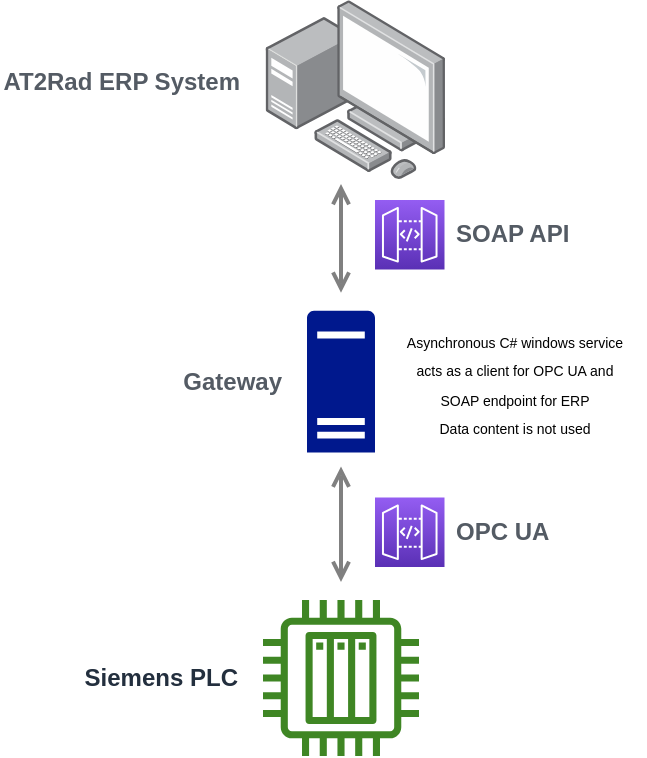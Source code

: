 <mxfile version="20.2.2" type="github">
  <diagram id="Ht1M8jgEwFfnCIfOTk4-" name="Page-1">
    <mxGraphModel dx="813" dy="435" grid="1" gridSize="10" guides="1" tooltips="1" connect="1" arrows="1" fold="1" page="1" pageScale="1" pageWidth="1169" pageHeight="827" math="0" shadow="0">
      <root>
        <mxCell id="0" />
        <mxCell id="1" parent="0" />
        <mxCell id="UEzPUAAOIrF-is8g5C7q-128" style="edgeStyle=orthogonalEdgeStyle;rounded=0;orthogonalLoop=1;jettySize=auto;html=1;startArrow=open;startFill=0;endArrow=open;endFill=0;strokeWidth=2;strokeColor=#808080;entryX=0.5;entryY=0;entryDx=0;entryDy=0;entryPerimeter=0;" parent="1" edge="1">
          <mxGeometry relative="1" as="geometry">
            <Array as="points" />
            <mxPoint x="408.5" y="276.41" as="targetPoint" />
            <mxPoint x="408.5" y="221.937" as="sourcePoint" />
          </mxGeometry>
        </mxCell>
        <mxCell id="_8wMgT94-2q7rvWga1ed-14" value="&lt;b&gt;Gateway&lt;/b&gt;" style="sketch=0;aspect=fixed;pointerEvents=1;shadow=0;dashed=0;html=1;strokeColor=none;labelPosition=left;verticalLabelPosition=middle;verticalAlign=middle;align=right;fillColor=#00188D;shape=mxgraph.mscae.enterprise.server_generic;spacingLeft=4;fontColor=#545B64;spacingRight=12;" parent="1" vertex="1">
          <mxGeometry x="391.5" y="285.41" width="34" height="70.83" as="geometry" />
        </mxCell>
        <mxCell id="_8wMgT94-2q7rvWga1ed-30" style="edgeStyle=orthogonalEdgeStyle;rounded=0;orthogonalLoop=1;jettySize=auto;html=1;startArrow=open;startFill=0;endArrow=open;endFill=0;strokeWidth=2;strokeColor=#808080;exitX=0.5;exitY=1;exitDx=0;exitDy=0;exitPerimeter=0;entryX=0.5;entryY=0;entryDx=0;entryDy=0;entryPerimeter=0;" parent="1" edge="1">
          <mxGeometry relative="1" as="geometry">
            <Array as="points">
              <mxPoint x="409" y="387" />
              <mxPoint x="409" y="387" />
            </Array>
            <mxPoint x="408.5" y="363.24" as="sourcePoint" />
            <mxPoint x="408.5" y="421" as="targetPoint" />
          </mxGeometry>
        </mxCell>
        <mxCell id="_8wMgT94-2q7rvWga1ed-32" value="SOAP API" style="outlineConnect=0;fontColor=#545B64;gradientColor=#945DF2;gradientDirection=north;fillColor=#5A30B5;strokeColor=#ffffff;dashed=0;verticalLabelPosition=middle;verticalAlign=middle;align=left;html=1;fontSize=12;fontStyle=1;aspect=fixed;shape=mxgraph.aws4.resourceIcon;resIcon=mxgraph.aws4.api_gateway;labelBackgroundColor=#ffffff;labelPosition=right;spacingRight=12;spacingLeft=4;" parent="1" vertex="1">
          <mxGeometry x="425.5" y="230" width="34.75" height="34.75" as="geometry" />
        </mxCell>
        <mxCell id="_8wMgT94-2q7rvWga1ed-37" value="OPC UA" style="outlineConnect=0;fontColor=#545B64;gradientColor=#945DF2;gradientDirection=north;fillColor=#5A30B5;strokeColor=#ffffff;dashed=0;verticalLabelPosition=middle;verticalAlign=middle;align=left;html=1;fontSize=12;fontStyle=1;aspect=fixed;shape=mxgraph.aws4.resourceIcon;resIcon=mxgraph.aws4.api_gateway;labelBackgroundColor=#ffffff;labelPosition=right;spacingRight=12;spacingLeft=4;" parent="1" vertex="1">
          <mxGeometry x="425.5" y="378.75" width="34.75" height="34.75" as="geometry" />
        </mxCell>
        <mxCell id="mWZu2PUPvJXcQn3sblA--3" value="&lt;span style=&quot;font-size: 7px;&quot;&gt;Asynchronous C# windows service&lt;br&gt;acts as a client for OPC UA and&lt;br&gt;SOAP endpoint for ERP&lt;br&gt;Data content is not used&lt;br&gt;&lt;/span&gt;" style="text;html=1;align=center;verticalAlign=middle;resizable=0;points=[];autosize=1;strokeColor=none;fillColor=none;" parent="1" vertex="1">
          <mxGeometry x="430" y="285.83" width="130" height="70" as="geometry" />
        </mxCell>
        <mxCell id="mWZu2PUPvJXcQn3sblA--5" value="&#xa;&lt;span style=&quot;color: rgb(84, 91, 100); font-family: Helvetica; font-size: 12px; font-style: normal; font-variant-ligatures: normal; font-variant-caps: normal; font-weight: 700; letter-spacing: normal; orphans: 2; text-align: right; text-indent: 0px; text-transform: none; widows: 2; word-spacing: 0px; -webkit-text-stroke-width: 0px; background-color: rgb(255, 255, 255); text-decoration-thickness: initial; text-decoration-style: initial; text-decoration-color: initial; float: none; display: inline !important;&quot;&gt;AT2Rad ERP System&lt;/span&gt;&#xa;&#xa;" style="points=[];aspect=fixed;html=1;align=right;shadow=0;dashed=0;image;image=img/lib/allied_telesis/computer_and_terminals/Personal_Computer_with_Server.svg;fontSize=7;labelPosition=left;verticalLabelPosition=middle;verticalAlign=middle;spacingLeft=4;spacingRight=12;" parent="1" vertex="1">
          <mxGeometry x="370.8" y="130" width="89.7" height="89.7" as="geometry" />
        </mxCell>
        <mxCell id="tFMQAyc6qyEgcFXQ1YKb-1" value="&lt;b&gt;Siemens PLC&lt;/b&gt;" style="sketch=0;outlineConnect=0;fontColor=#232F3E;gradientColor=none;fillColor=#3F8624;strokeColor=none;dashed=0;verticalLabelPosition=middle;verticalAlign=middle;align=right;html=1;fontSize=12;fontStyle=0;aspect=fixed;pointerEvents=1;shape=mxgraph.aws4.iot_thing_plc;labelPosition=left;spacingRight=12;" vertex="1" parent="1">
          <mxGeometry x="369.5" y="430" width="78" height="78" as="geometry" />
        </mxCell>
      </root>
    </mxGraphModel>
  </diagram>
</mxfile>
